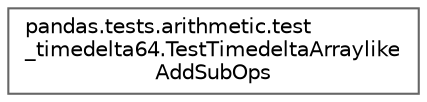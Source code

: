 digraph "Graphical Class Hierarchy"
{
 // LATEX_PDF_SIZE
  bgcolor="transparent";
  edge [fontname=Helvetica,fontsize=10,labelfontname=Helvetica,labelfontsize=10];
  node [fontname=Helvetica,fontsize=10,shape=box,height=0.2,width=0.4];
  rankdir="LR";
  Node0 [id="Node000000",label="pandas.tests.arithmetic.test\l_timedelta64.TestTimedeltaArraylike\lAddSubOps",height=0.2,width=0.4,color="grey40", fillcolor="white", style="filled",URL="$de/dbe/classpandas_1_1tests_1_1arithmetic_1_1test__timedelta64_1_1TestTimedeltaArraylikeAddSubOps.html",tooltip=" "];
}
